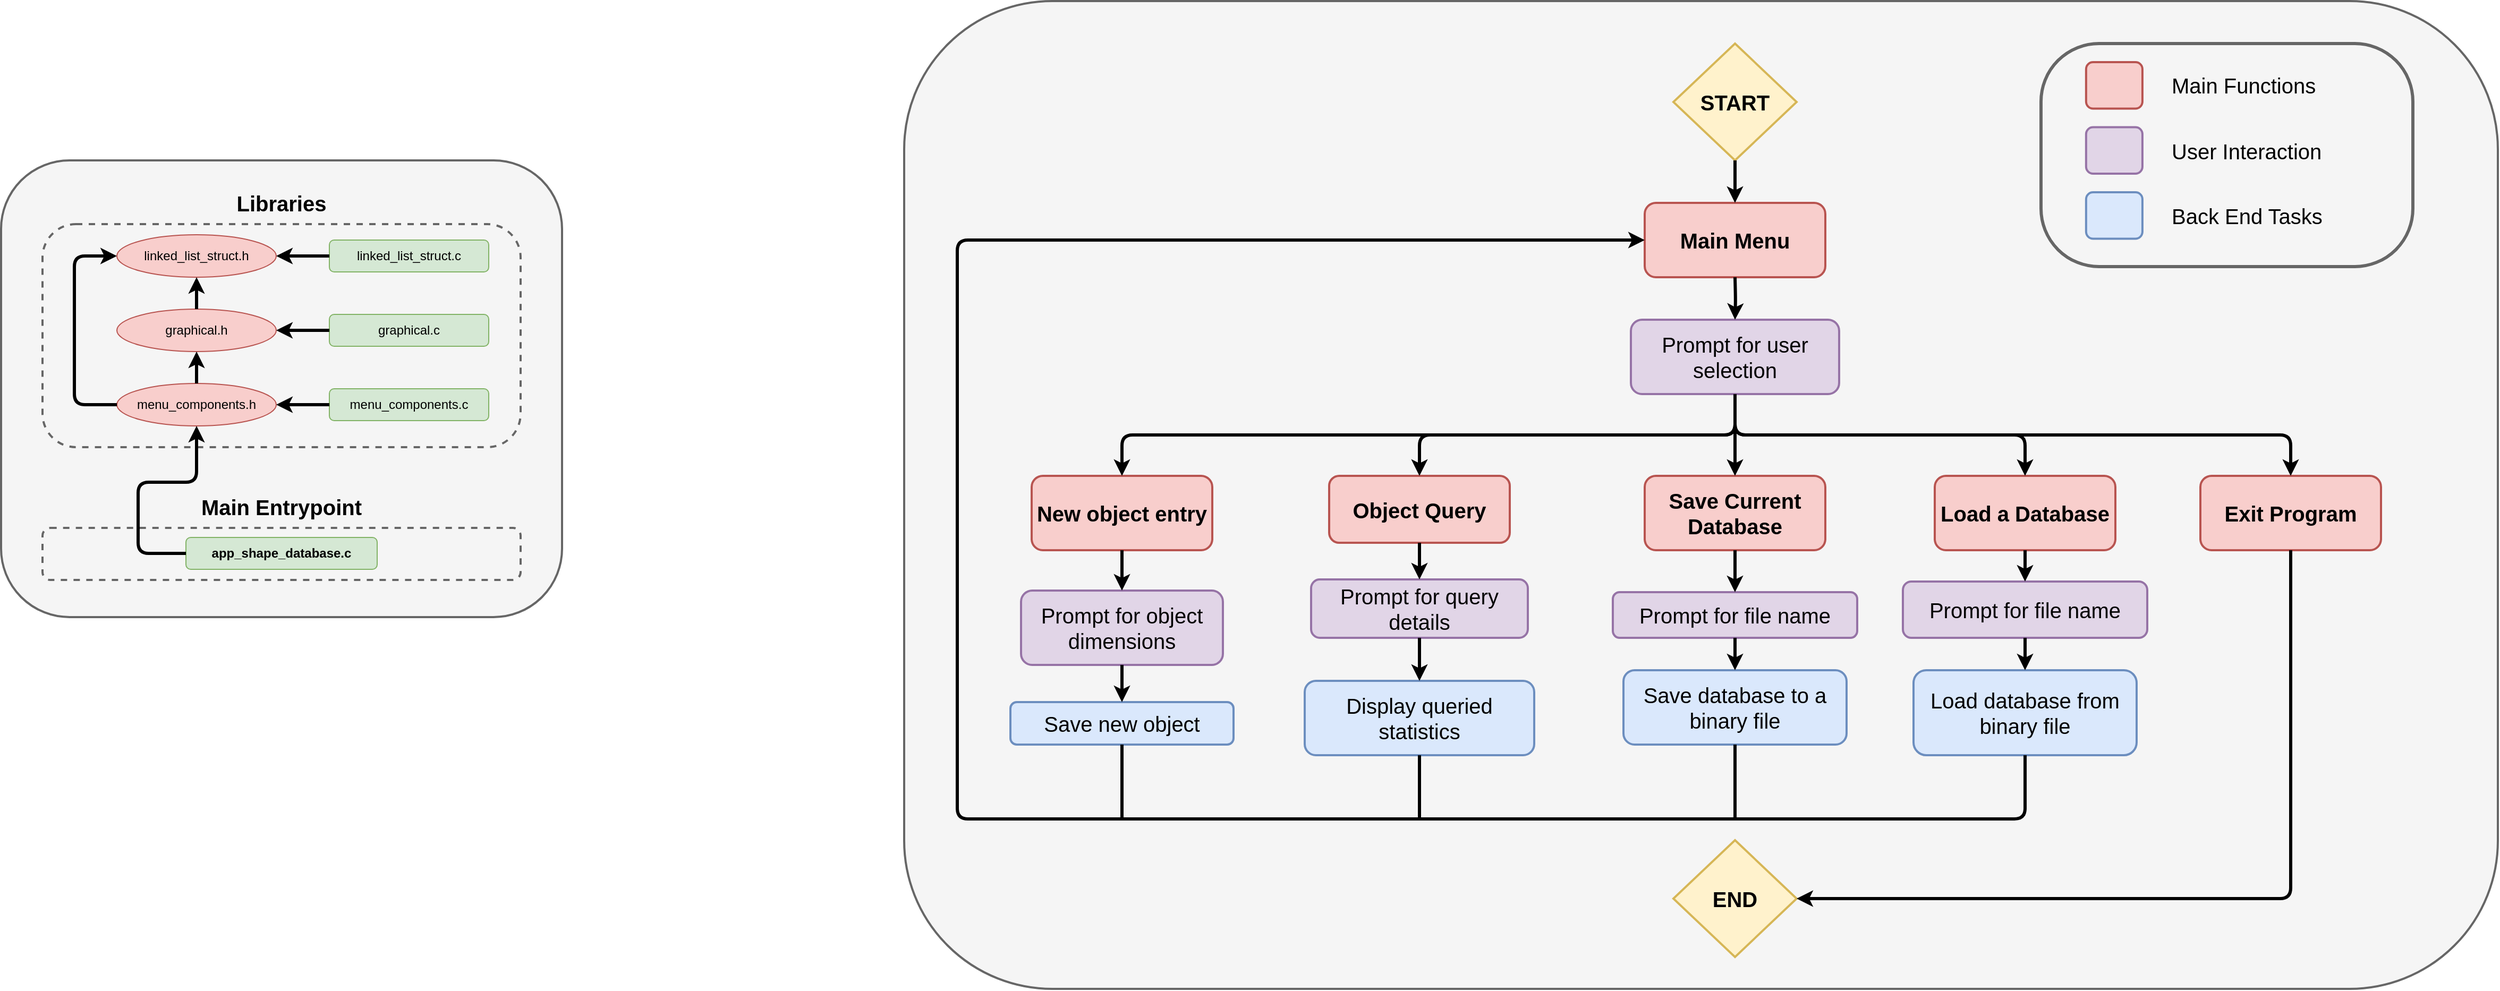 <mxfile version="15.4.3" type="github">
  <diagram id="C5RBs43oDa-KdzZeNtuy" name="Page-1">
    <mxGraphModel dx="2467" dy="962" grid="1" gridSize="10" guides="1" tooltips="1" connect="1" arrows="1" fold="1" page="1" pageScale="1" pageWidth="827" pageHeight="1169" math="0" shadow="0">
      <root>
        <mxCell id="WIyWlLk6GJQsqaUBKTNV-0" />
        <mxCell id="WIyWlLk6GJQsqaUBKTNV-1" parent="WIyWlLk6GJQsqaUBKTNV-0" />
        <mxCell id="YDrGcPQDK-OZlm-c5IT4-27" value="" style="group" parent="WIyWlLk6GJQsqaUBKTNV-1" vertex="1" connectable="0">
          <mxGeometry x="-60" y="100" width="1301" height="840" as="geometry" />
        </mxCell>
        <mxCell id="OztkxRfLcMhZP9HDZmb8-94" value="" style="group" vertex="1" connectable="0" parent="YDrGcPQDK-OZlm-c5IT4-27">
          <mxGeometry x="-310" y="80" width="528" height="430" as="geometry" />
        </mxCell>
        <mxCell id="OztkxRfLcMhZP9HDZmb8-48" value="" style="rounded=1;whiteSpace=wrap;html=1;fontSize=20;strokeWidth=2;fillColor=#f5f5f5;strokeColor=#666666;fontColor=#333333;" vertex="1" parent="OztkxRfLcMhZP9HDZmb8-94">
          <mxGeometry width="528" height="430" as="geometry" />
        </mxCell>
        <mxCell id="YDrGcPQDK-OZlm-c5IT4-21" value="" style="rounded=1;whiteSpace=wrap;html=1;fillColor=#f5f5f5;strokeWidth=2;dashed=1;strokeColor=#666666;fontColor=#333333;" parent="OztkxRfLcMhZP9HDZmb8-94" vertex="1">
          <mxGeometry x="39" y="60" width="450" height="210" as="geometry" />
        </mxCell>
        <mxCell id="YDrGcPQDK-OZlm-c5IT4-23" value="" style="rounded=1;whiteSpace=wrap;html=1;fillColor=#f5f5f5;strokeWidth=2;dashed=1;strokeColor=#666666;fontColor=#333333;" parent="OztkxRfLcMhZP9HDZmb8-94" vertex="1">
          <mxGeometry x="39" y="346" width="450" height="49" as="geometry" />
        </mxCell>
        <mxCell id="YDrGcPQDK-OZlm-c5IT4-0" value="linked_list_struct.c" style="rounded=1;whiteSpace=wrap;html=1;fillColor=#d5e8d4;strokeColor=#82b366;" parent="OztkxRfLcMhZP9HDZmb8-94" vertex="1">
          <mxGeometry x="309" y="75" width="150" height="30" as="geometry" />
        </mxCell>
        <mxCell id="YDrGcPQDK-OZlm-c5IT4-2" value="linked_list_struct.h" style="ellipse;whiteSpace=wrap;html=1;fillColor=#f8cecc;strokeColor=#b85450;" parent="OztkxRfLcMhZP9HDZmb8-94" vertex="1">
          <mxGeometry x="109" y="70" width="150" height="40" as="geometry" />
        </mxCell>
        <mxCell id="YDrGcPQDK-OZlm-c5IT4-3" value="graphical.c" style="rounded=1;whiteSpace=wrap;html=1;fillColor=#d5e8d4;strokeColor=#82b366;" parent="OztkxRfLcMhZP9HDZmb8-94" vertex="1">
          <mxGeometry x="309" y="145" width="150" height="30" as="geometry" />
        </mxCell>
        <mxCell id="YDrGcPQDK-OZlm-c5IT4-4" value="graphical.h" style="ellipse;whiteSpace=wrap;html=1;fillColor=#f8cecc;strokeColor=#b85450;" parent="OztkxRfLcMhZP9HDZmb8-94" vertex="1">
          <mxGeometry x="109" y="140" width="150" height="40" as="geometry" />
        </mxCell>
        <mxCell id="YDrGcPQDK-OZlm-c5IT4-5" value="menu_components.c" style="rounded=1;whiteSpace=wrap;html=1;fillColor=#d5e8d4;strokeColor=#82b366;" parent="OztkxRfLcMhZP9HDZmb8-94" vertex="1">
          <mxGeometry x="309" y="215" width="150" height="30" as="geometry" />
        </mxCell>
        <mxCell id="YDrGcPQDK-OZlm-c5IT4-6" value="menu_components.h" style="ellipse;whiteSpace=wrap;html=1;fillColor=#f8cecc;strokeColor=#b85450;" parent="OztkxRfLcMhZP9HDZmb8-94" vertex="1">
          <mxGeometry x="109" y="210" width="150" height="40" as="geometry" />
        </mxCell>
        <mxCell id="YDrGcPQDK-OZlm-c5IT4-13" value="" style="endArrow=classic;html=1;rounded=1;strokeWidth=3;edgeStyle=orthogonalEdgeStyle;entryX=1;entryY=0.5;entryDx=0;entryDy=0;exitX=0;exitY=0.5;exitDx=0;exitDy=0;" parent="OztkxRfLcMhZP9HDZmb8-94" source="YDrGcPQDK-OZlm-c5IT4-0" target="YDrGcPQDK-OZlm-c5IT4-2" edge="1">
          <mxGeometry width="50" height="50" relative="1" as="geometry">
            <mxPoint x="269" y="100" as="sourcePoint" />
            <mxPoint x="419" y="40" as="targetPoint" />
          </mxGeometry>
        </mxCell>
        <mxCell id="YDrGcPQDK-OZlm-c5IT4-14" value="" style="endArrow=classic;html=1;rounded=1;strokeWidth=3;edgeStyle=orthogonalEdgeStyle;exitX=0;exitY=0.5;exitDx=0;exitDy=0;entryX=1;entryY=0.5;entryDx=0;entryDy=0;" parent="OztkxRfLcMhZP9HDZmb8-94" source="YDrGcPQDK-OZlm-c5IT4-3" target="YDrGcPQDK-OZlm-c5IT4-4" edge="1">
          <mxGeometry width="50" height="50" relative="1" as="geometry">
            <mxPoint x="364" y="80" as="sourcePoint" />
            <mxPoint x="489" y="110" as="targetPoint" />
          </mxGeometry>
        </mxCell>
        <mxCell id="YDrGcPQDK-OZlm-c5IT4-15" value="" style="endArrow=classic;html=1;rounded=1;strokeWidth=3;edgeStyle=orthogonalEdgeStyle;exitX=0;exitY=0.5;exitDx=0;exitDy=0;entryX=1;entryY=0.5;entryDx=0;entryDy=0;" parent="OztkxRfLcMhZP9HDZmb8-94" source="YDrGcPQDK-OZlm-c5IT4-5" target="YDrGcPQDK-OZlm-c5IT4-6" edge="1">
          <mxGeometry width="50" height="50" relative="1" as="geometry">
            <mxPoint x="374" y="90" as="sourcePoint" />
            <mxPoint x="374" y="150" as="targetPoint" />
          </mxGeometry>
        </mxCell>
        <mxCell id="YDrGcPQDK-OZlm-c5IT4-16" value="" style="endArrow=classic;html=1;rounded=1;strokeWidth=3;edgeStyle=orthogonalEdgeStyle;exitX=0.5;exitY=0;exitDx=0;exitDy=0;entryX=0.5;entryY=1;entryDx=0;entryDy=0;" parent="OztkxRfLcMhZP9HDZmb8-94" source="YDrGcPQDK-OZlm-c5IT4-4" target="YDrGcPQDK-OZlm-c5IT4-2" edge="1">
          <mxGeometry width="50" height="50" relative="1" as="geometry">
            <mxPoint x="554" y="130" as="sourcePoint" />
            <mxPoint x="479" y="10" as="targetPoint" />
          </mxGeometry>
        </mxCell>
        <mxCell id="YDrGcPQDK-OZlm-c5IT4-17" value="" style="endArrow=classic;html=1;rounded=1;strokeWidth=3;edgeStyle=orthogonalEdgeStyle;exitX=0;exitY=0.5;exitDx=0;exitDy=0;entryX=0;entryY=0.5;entryDx=0;entryDy=0;" parent="OztkxRfLcMhZP9HDZmb8-94" source="YDrGcPQDK-OZlm-c5IT4-6" target="YDrGcPQDK-OZlm-c5IT4-2" edge="1">
          <mxGeometry width="50" height="50" relative="1" as="geometry">
            <mxPoint x="564" y="140" as="sourcePoint" />
            <mxPoint x="149" y="20" as="targetPoint" />
            <Array as="points">
              <mxPoint x="69" y="230" />
              <mxPoint x="69" y="90" />
            </Array>
          </mxGeometry>
        </mxCell>
        <mxCell id="YDrGcPQDK-OZlm-c5IT4-18" value="app_shape_database.c" style="rounded=1;whiteSpace=wrap;html=1;fontStyle=1;fillColor=#d5e8d4;strokeColor=#82b366;" parent="OztkxRfLcMhZP9HDZmb8-94" vertex="1">
          <mxGeometry x="174" y="355" width="180" height="30" as="geometry" />
        </mxCell>
        <mxCell id="YDrGcPQDK-OZlm-c5IT4-19" value="" style="endArrow=classic;html=1;rounded=1;strokeWidth=3;edgeStyle=orthogonalEdgeStyle;exitX=0.5;exitY=0;exitDx=0;exitDy=0;entryX=0.5;entryY=1;entryDx=0;entryDy=0;" parent="OztkxRfLcMhZP9HDZmb8-94" source="YDrGcPQDK-OZlm-c5IT4-6" target="YDrGcPQDK-OZlm-c5IT4-4" edge="1">
          <mxGeometry width="50" height="50" relative="1" as="geometry">
            <mxPoint x="194" y="150" as="sourcePoint" />
            <mxPoint x="194" y="120" as="targetPoint" />
          </mxGeometry>
        </mxCell>
        <mxCell id="YDrGcPQDK-OZlm-c5IT4-20" value="" style="endArrow=classic;html=1;rounded=1;strokeWidth=3;edgeStyle=orthogonalEdgeStyle;entryX=0.5;entryY=1;entryDx=0;entryDy=0;exitX=0;exitY=0.5;exitDx=0;exitDy=0;" parent="OztkxRfLcMhZP9HDZmb8-94" source="YDrGcPQDK-OZlm-c5IT4-18" target="YDrGcPQDK-OZlm-c5IT4-6" edge="1">
          <mxGeometry width="50" height="50" relative="1" as="geometry">
            <mxPoint x="204" y="160" as="sourcePoint" />
            <mxPoint x="204" y="130" as="targetPoint" />
            <Array as="points">
              <mxPoint x="129" y="370" />
              <mxPoint x="129" y="303" />
              <mxPoint x="184" y="303" />
            </Array>
          </mxGeometry>
        </mxCell>
        <mxCell id="YDrGcPQDK-OZlm-c5IT4-22" value="&lt;font style=&quot;font-size: 20px;&quot;&gt;&lt;b style=&quot;font-size: 20px;&quot;&gt;Libraries&lt;/b&gt;&lt;/font&gt;" style="text;html=1;strokeColor=none;fillColor=none;align=center;verticalAlign=middle;whiteSpace=wrap;rounded=0;dashed=1;fontSize=20;" parent="OztkxRfLcMhZP9HDZmb8-94" vertex="1">
          <mxGeometry x="39" y="20" width="450" height="40" as="geometry" />
        </mxCell>
        <mxCell id="YDrGcPQDK-OZlm-c5IT4-24" value="&lt;font style=&quot;font-size: 20px;&quot;&gt;&lt;b style=&quot;font-size: 20px;&quot;&gt;Main Entrypoint&lt;br style=&quot;font-size: 20px;&quot;&gt;&lt;/b&gt;&lt;/font&gt;" style="text;html=1;strokeColor=none;fillColor=none;align=center;verticalAlign=middle;whiteSpace=wrap;rounded=0;dashed=1;fontSize=20;" parent="OztkxRfLcMhZP9HDZmb8-94" vertex="1">
          <mxGeometry x="39" y="306" width="450" height="40" as="geometry" />
        </mxCell>
        <mxCell id="YDrGcPQDK-OZlm-c5IT4-78" value="" style="group" parent="WIyWlLk6GJQsqaUBKTNV-1" vertex="1" connectable="0">
          <mxGeometry x="480" y="30" width="1500" height="930" as="geometry" />
        </mxCell>
        <mxCell id="YDrGcPQDK-OZlm-c5IT4-68" value="" style="rounded=1;whiteSpace=wrap;html=1;fontSize=20;strokeWidth=2;fillColor=#f5f5f5;strokeColor=#666666;fontColor=#333333;" parent="YDrGcPQDK-OZlm-c5IT4-78" vertex="1">
          <mxGeometry width="1500" height="930" as="geometry" />
        </mxCell>
        <mxCell id="YDrGcPQDK-OZlm-c5IT4-28" value="Main Menu" style="rounded=1;whiteSpace=wrap;html=1;fontSize=20;strokeWidth=2;fillColor=#f8cecc;fontStyle=1;strokeColor=#b85450;" parent="YDrGcPQDK-OZlm-c5IT4-78" vertex="1">
          <mxGeometry x="697" y="190" width="170" height="70" as="geometry" />
        </mxCell>
        <mxCell id="YDrGcPQDK-OZlm-c5IT4-29" value="START" style="rhombus;whiteSpace=wrap;html=1;fontSize=20;strokeWidth=2;fillColor=#fff2cc;strokeColor=#d6b656;fontStyle=1" parent="YDrGcPQDK-OZlm-c5IT4-78" vertex="1">
          <mxGeometry x="724" y="40" width="116" height="110" as="geometry" />
        </mxCell>
        <mxCell id="YDrGcPQDK-OZlm-c5IT4-31" value="Prompt for user selection" style="rounded=1;whiteSpace=wrap;html=1;fontSize=20;strokeWidth=2;fillColor=#e1d5e7;strokeColor=#9673a6;" parent="YDrGcPQDK-OZlm-c5IT4-78" vertex="1">
          <mxGeometry x="684" y="300" width="196" height="70" as="geometry" />
        </mxCell>
        <mxCell id="YDrGcPQDK-OZlm-c5IT4-32" value="&lt;b&gt;New object entry&lt;/b&gt;" style="rounded=1;whiteSpace=wrap;html=1;fontSize=20;strokeWidth=2;fillColor=#f8cecc;strokeColor=#b85450;" parent="YDrGcPQDK-OZlm-c5IT4-78" vertex="1">
          <mxGeometry x="120" y="447" width="170" height="70" as="geometry" />
        </mxCell>
        <mxCell id="YDrGcPQDK-OZlm-c5IT4-33" value="Prompt for object dimensions" style="rounded=1;whiteSpace=wrap;html=1;fontSize=20;strokeWidth=2;fillColor=#e1d5e7;strokeColor=#9673a6;" parent="YDrGcPQDK-OZlm-c5IT4-78" vertex="1">
          <mxGeometry x="110" y="555" width="190" height="70" as="geometry" />
        </mxCell>
        <mxCell id="YDrGcPQDK-OZlm-c5IT4-34" value="Save new object" style="rounded=1;whiteSpace=wrap;html=1;fontSize=20;strokeWidth=2;fillColor=#dae8fc;strokeColor=#6c8ebf;" parent="YDrGcPQDK-OZlm-c5IT4-78" vertex="1">
          <mxGeometry x="100" y="660" width="210" height="40" as="geometry" />
        </mxCell>
        <mxCell id="YDrGcPQDK-OZlm-c5IT4-35" value="Object Query" style="rounded=1;whiteSpace=wrap;html=1;fontSize=20;strokeWidth=2;fillColor=#f8cecc;fontStyle=1;strokeColor=#b85450;" parent="YDrGcPQDK-OZlm-c5IT4-78" vertex="1">
          <mxGeometry x="400" y="447" width="170" height="63" as="geometry" />
        </mxCell>
        <mxCell id="YDrGcPQDK-OZlm-c5IT4-36" value="Prompt for query details" style="rounded=1;whiteSpace=wrap;html=1;fontSize=20;strokeWidth=2;fillColor=#e1d5e7;strokeColor=#9673a6;" parent="YDrGcPQDK-OZlm-c5IT4-78" vertex="1">
          <mxGeometry x="383" y="544.5" width="204" height="55" as="geometry" />
        </mxCell>
        <mxCell id="YDrGcPQDK-OZlm-c5IT4-37" value="Save Current Database" style="rounded=1;whiteSpace=wrap;html=1;fontSize=20;strokeWidth=2;fillColor=#f8cecc;fontStyle=1;strokeColor=#b85450;" parent="YDrGcPQDK-OZlm-c5IT4-78" vertex="1">
          <mxGeometry x="697" y="447" width="170" height="70" as="geometry" />
        </mxCell>
        <mxCell id="YDrGcPQDK-OZlm-c5IT4-38" value="Prompt for file name" style="rounded=1;whiteSpace=wrap;html=1;fontSize=20;strokeWidth=2;fillColor=#e1d5e7;strokeColor=#9673a6;" parent="YDrGcPQDK-OZlm-c5IT4-78" vertex="1">
          <mxGeometry x="667" y="556.5" width="230" height="43" as="geometry" />
        </mxCell>
        <mxCell id="YDrGcPQDK-OZlm-c5IT4-39" value="Display queried statistics" style="rounded=1;whiteSpace=wrap;html=1;fontSize=20;strokeWidth=2;fillColor=#dae8fc;strokeColor=#6c8ebf;" parent="YDrGcPQDK-OZlm-c5IT4-78" vertex="1">
          <mxGeometry x="377" y="640" width="216" height="70" as="geometry" />
        </mxCell>
        <mxCell id="YDrGcPQDK-OZlm-c5IT4-40" value="Save database to a binary file" style="rounded=1;whiteSpace=wrap;html=1;fontSize=20;strokeWidth=2;fillColor=#dae8fc;strokeColor=#6c8ebf;" parent="YDrGcPQDK-OZlm-c5IT4-78" vertex="1">
          <mxGeometry x="677" y="630" width="210" height="70" as="geometry" />
        </mxCell>
        <mxCell id="YDrGcPQDK-OZlm-c5IT4-41" value="Load a Database" style="rounded=1;whiteSpace=wrap;html=1;fontSize=20;strokeWidth=2;fillColor=#f8cecc;fontStyle=1;strokeColor=#b85450;" parent="YDrGcPQDK-OZlm-c5IT4-78" vertex="1">
          <mxGeometry x="970" y="447" width="170" height="70" as="geometry" />
        </mxCell>
        <mxCell id="YDrGcPQDK-OZlm-c5IT4-42" value="Prompt for file name" style="rounded=1;whiteSpace=wrap;html=1;fontSize=20;strokeWidth=2;fillColor=#e1d5e7;strokeColor=#9673a6;" parent="YDrGcPQDK-OZlm-c5IT4-78" vertex="1">
          <mxGeometry x="940" y="546.5" width="230" height="53" as="geometry" />
        </mxCell>
        <mxCell id="YDrGcPQDK-OZlm-c5IT4-43" value="Load database from binary file" style="rounded=1;whiteSpace=wrap;html=1;fontSize=20;strokeWidth=2;fillColor=#dae8fc;strokeColor=#6c8ebf;" parent="YDrGcPQDK-OZlm-c5IT4-78" vertex="1">
          <mxGeometry x="950" y="630" width="210" height="80" as="geometry" />
        </mxCell>
        <mxCell id="YDrGcPQDK-OZlm-c5IT4-44" value="Exit Program" style="rounded=1;whiteSpace=wrap;html=1;fontSize=20;strokeWidth=2;fillColor=#f8cecc;fontStyle=1;strokeColor=#b85450;" parent="YDrGcPQDK-OZlm-c5IT4-78" vertex="1">
          <mxGeometry x="1220" y="447" width="170" height="70" as="geometry" />
        </mxCell>
        <mxCell id="YDrGcPQDK-OZlm-c5IT4-46" value="END" style="rhombus;whiteSpace=wrap;html=1;fontSize=20;strokeWidth=2;fillColor=#fff2cc;strokeColor=#d6b656;fontStyle=1" parent="YDrGcPQDK-OZlm-c5IT4-78" vertex="1">
          <mxGeometry x="724" y="790" width="116" height="110" as="geometry" />
        </mxCell>
        <mxCell id="YDrGcPQDK-OZlm-c5IT4-47" value="" style="endArrow=classic;html=1;rounded=1;strokeWidth=3;edgeStyle=orthogonalEdgeStyle;entryX=0.5;entryY=0;entryDx=0;entryDy=0;exitX=0.5;exitY=1;exitDx=0;exitDy=0;" parent="YDrGcPQDK-OZlm-c5IT4-78" source="YDrGcPQDK-OZlm-c5IT4-29" target="YDrGcPQDK-OZlm-c5IT4-28" edge="1">
          <mxGeometry width="50" height="50" relative="1" as="geometry">
            <mxPoint x="674" y="140" as="sourcePoint" />
            <mxPoint x="624" y="140" as="targetPoint" />
          </mxGeometry>
        </mxCell>
        <mxCell id="YDrGcPQDK-OZlm-c5IT4-48" value="" style="endArrow=classic;html=1;rounded=1;strokeWidth=3;edgeStyle=orthogonalEdgeStyle;entryX=0.5;entryY=0;entryDx=0;entryDy=0;" parent="YDrGcPQDK-OZlm-c5IT4-78" target="YDrGcPQDK-OZlm-c5IT4-31" edge="1">
          <mxGeometry width="50" height="50" relative="1" as="geometry">
            <mxPoint x="782" y="260" as="sourcePoint" />
            <mxPoint x="792" y="200" as="targetPoint" />
          </mxGeometry>
        </mxCell>
        <mxCell id="YDrGcPQDK-OZlm-c5IT4-49" value="" style="endArrow=classic;html=1;rounded=1;strokeWidth=3;edgeStyle=orthogonalEdgeStyle;entryX=0.5;entryY=0;entryDx=0;entryDy=0;exitX=0.5;exitY=1;exitDx=0;exitDy=0;" parent="YDrGcPQDK-OZlm-c5IT4-78" source="YDrGcPQDK-OZlm-c5IT4-31" target="YDrGcPQDK-OZlm-c5IT4-44" edge="1">
          <mxGeometry width="50" height="50" relative="1" as="geometry">
            <mxPoint x="548" y="140" as="sourcePoint" />
            <mxPoint x="548" y="180" as="targetPoint" />
          </mxGeometry>
        </mxCell>
        <mxCell id="YDrGcPQDK-OZlm-c5IT4-50" value="" style="endArrow=classic;html=1;rounded=1;strokeWidth=3;edgeStyle=orthogonalEdgeStyle;entryX=0.5;entryY=0;entryDx=0;entryDy=0;exitX=0.5;exitY=1;exitDx=0;exitDy=0;" parent="YDrGcPQDK-OZlm-c5IT4-78" source="YDrGcPQDK-OZlm-c5IT4-31" target="YDrGcPQDK-OZlm-c5IT4-41" edge="1">
          <mxGeometry width="50" height="50" relative="1" as="geometry">
            <mxPoint x="792" y="380" as="sourcePoint" />
            <mxPoint x="1305" y="457" as="targetPoint" />
          </mxGeometry>
        </mxCell>
        <mxCell id="YDrGcPQDK-OZlm-c5IT4-51" value="" style="endArrow=classic;html=1;rounded=1;strokeWidth=3;edgeStyle=orthogonalEdgeStyle;entryX=0.5;entryY=0;entryDx=0;entryDy=0;exitX=0.5;exitY=1;exitDx=0;exitDy=0;" parent="YDrGcPQDK-OZlm-c5IT4-78" source="YDrGcPQDK-OZlm-c5IT4-31" target="YDrGcPQDK-OZlm-c5IT4-37" edge="1">
          <mxGeometry width="50" height="50" relative="1" as="geometry">
            <mxPoint x="802" y="390" as="sourcePoint" />
            <mxPoint x="1315" y="467" as="targetPoint" />
          </mxGeometry>
        </mxCell>
        <mxCell id="YDrGcPQDK-OZlm-c5IT4-52" value="" style="endArrow=classic;html=1;rounded=1;strokeWidth=3;edgeStyle=orthogonalEdgeStyle;entryX=0.5;entryY=0;entryDx=0;entryDy=0;exitX=0.5;exitY=1;exitDx=0;exitDy=0;" parent="YDrGcPQDK-OZlm-c5IT4-78" source="YDrGcPQDK-OZlm-c5IT4-31" target="YDrGcPQDK-OZlm-c5IT4-35" edge="1">
          <mxGeometry width="50" height="50" relative="1" as="geometry">
            <mxPoint x="812" y="400" as="sourcePoint" />
            <mxPoint x="1325" y="477" as="targetPoint" />
          </mxGeometry>
        </mxCell>
        <mxCell id="YDrGcPQDK-OZlm-c5IT4-53" value="" style="endArrow=classic;html=1;rounded=1;strokeWidth=3;edgeStyle=orthogonalEdgeStyle;entryX=0.5;entryY=0;entryDx=0;entryDy=0;exitX=0.5;exitY=1;exitDx=0;exitDy=0;" parent="YDrGcPQDK-OZlm-c5IT4-78" source="YDrGcPQDK-OZlm-c5IT4-31" target="YDrGcPQDK-OZlm-c5IT4-32" edge="1">
          <mxGeometry width="50" height="50" relative="1" as="geometry">
            <mxPoint x="792" y="380" as="sourcePoint" />
            <mxPoint x="495" y="457" as="targetPoint" />
          </mxGeometry>
        </mxCell>
        <mxCell id="YDrGcPQDK-OZlm-c5IT4-54" value="" style="endArrow=classic;html=1;rounded=1;strokeWidth=3;edgeStyle=orthogonalEdgeStyle;entryX=1;entryY=0.5;entryDx=0;entryDy=0;exitX=0.5;exitY=1;exitDx=0;exitDy=0;" parent="YDrGcPQDK-OZlm-c5IT4-78" source="YDrGcPQDK-OZlm-c5IT4-44" target="YDrGcPQDK-OZlm-c5IT4-46" edge="1">
          <mxGeometry width="50" height="50" relative="1" as="geometry">
            <mxPoint x="792" y="380" as="sourcePoint" />
            <mxPoint x="1315" y="457" as="targetPoint" />
          </mxGeometry>
        </mxCell>
        <mxCell id="YDrGcPQDK-OZlm-c5IT4-55" value="" style="endArrow=classic;html=1;rounded=1;strokeWidth=3;edgeStyle=orthogonalEdgeStyle;entryX=0.5;entryY=0;entryDx=0;entryDy=0;exitX=0.5;exitY=1;exitDx=0;exitDy=0;" parent="YDrGcPQDK-OZlm-c5IT4-78" source="YDrGcPQDK-OZlm-c5IT4-37" target="YDrGcPQDK-OZlm-c5IT4-38" edge="1">
          <mxGeometry width="50" height="50" relative="1" as="geometry">
            <mxPoint x="792" y="160" as="sourcePoint" />
            <mxPoint x="792" y="200" as="targetPoint" />
          </mxGeometry>
        </mxCell>
        <mxCell id="YDrGcPQDK-OZlm-c5IT4-56" value="" style="endArrow=classic;html=1;rounded=1;strokeWidth=3;edgeStyle=orthogonalEdgeStyle;entryX=0.5;entryY=0;entryDx=0;entryDy=0;exitX=0.5;exitY=1;exitDx=0;exitDy=0;" parent="YDrGcPQDK-OZlm-c5IT4-78" source="YDrGcPQDK-OZlm-c5IT4-38" target="YDrGcPQDK-OZlm-c5IT4-40" edge="1">
          <mxGeometry width="50" height="50" relative="1" as="geometry">
            <mxPoint x="792" y="527" as="sourcePoint" />
            <mxPoint x="792" y="559.5" as="targetPoint" />
          </mxGeometry>
        </mxCell>
        <mxCell id="YDrGcPQDK-OZlm-c5IT4-57" value="" style="endArrow=classic;html=1;rounded=1;strokeWidth=3;edgeStyle=orthogonalEdgeStyle;entryX=0.5;entryY=0;entryDx=0;entryDy=0;exitX=0.5;exitY=1;exitDx=0;exitDy=0;" parent="YDrGcPQDK-OZlm-c5IT4-78" source="YDrGcPQDK-OZlm-c5IT4-41" target="YDrGcPQDK-OZlm-c5IT4-42" edge="1">
          <mxGeometry width="50" height="50" relative="1" as="geometry">
            <mxPoint x="802" y="537" as="sourcePoint" />
            <mxPoint x="802" y="569.5" as="targetPoint" />
          </mxGeometry>
        </mxCell>
        <mxCell id="YDrGcPQDK-OZlm-c5IT4-58" value="" style="endArrow=classic;html=1;rounded=1;strokeWidth=3;edgeStyle=orthogonalEdgeStyle;entryX=0.5;entryY=0;entryDx=0;entryDy=0;exitX=0.5;exitY=1;exitDx=0;exitDy=0;" parent="YDrGcPQDK-OZlm-c5IT4-78" source="YDrGcPQDK-OZlm-c5IT4-42" target="YDrGcPQDK-OZlm-c5IT4-43" edge="1">
          <mxGeometry width="50" height="50" relative="1" as="geometry">
            <mxPoint x="812" y="547" as="sourcePoint" />
            <mxPoint x="812" y="579.5" as="targetPoint" />
          </mxGeometry>
        </mxCell>
        <mxCell id="YDrGcPQDK-OZlm-c5IT4-59" value="" style="endArrow=classic;html=1;rounded=1;strokeWidth=3;edgeStyle=orthogonalEdgeStyle;entryX=0;entryY=0.5;entryDx=0;entryDy=0;exitX=0.5;exitY=1;exitDx=0;exitDy=0;" parent="YDrGcPQDK-OZlm-c5IT4-78" source="YDrGcPQDK-OZlm-c5IT4-43" target="YDrGcPQDK-OZlm-c5IT4-28" edge="1">
          <mxGeometry width="50" height="50" relative="1" as="geometry">
            <mxPoint x="822" y="557" as="sourcePoint" />
            <mxPoint x="822" y="589.5" as="targetPoint" />
            <Array as="points">
              <mxPoint x="1055" y="770" />
              <mxPoint x="50" y="770" />
              <mxPoint x="50" y="225" />
            </Array>
          </mxGeometry>
        </mxCell>
        <mxCell id="YDrGcPQDK-OZlm-c5IT4-61" value="" style="endArrow=classic;html=1;rounded=1;strokeWidth=3;edgeStyle=orthogonalEdgeStyle;entryX=0.5;entryY=0;entryDx=0;entryDy=0;exitX=0.5;exitY=1;exitDx=0;exitDy=0;" parent="YDrGcPQDK-OZlm-c5IT4-78" source="YDrGcPQDK-OZlm-c5IT4-35" target="YDrGcPQDK-OZlm-c5IT4-36" edge="1">
          <mxGeometry width="50" height="50" relative="1" as="geometry">
            <mxPoint x="792" y="160" as="sourcePoint" />
            <mxPoint x="792" y="200" as="targetPoint" />
          </mxGeometry>
        </mxCell>
        <mxCell id="YDrGcPQDK-OZlm-c5IT4-62" value="" style="endArrow=classic;html=1;rounded=1;strokeWidth=3;edgeStyle=orthogonalEdgeStyle;entryX=0.5;entryY=0;entryDx=0;entryDy=0;exitX=0.5;exitY=1;exitDx=0;exitDy=0;" parent="YDrGcPQDK-OZlm-c5IT4-78" source="YDrGcPQDK-OZlm-c5IT4-36" target="YDrGcPQDK-OZlm-c5IT4-39" edge="1">
          <mxGeometry width="50" height="50" relative="1" as="geometry">
            <mxPoint x="802" y="170" as="sourcePoint" />
            <mxPoint x="802" y="210" as="targetPoint" />
          </mxGeometry>
        </mxCell>
        <mxCell id="YDrGcPQDK-OZlm-c5IT4-63" value="" style="endArrow=classic;html=1;rounded=1;strokeWidth=3;edgeStyle=orthogonalEdgeStyle;entryX=0.5;entryY=0;entryDx=0;entryDy=0;exitX=0.5;exitY=1;exitDx=0;exitDy=0;" parent="YDrGcPQDK-OZlm-c5IT4-78" source="YDrGcPQDK-OZlm-c5IT4-32" target="YDrGcPQDK-OZlm-c5IT4-33" edge="1">
          <mxGeometry width="50" height="50" relative="1" as="geometry">
            <mxPoint x="812" y="180" as="sourcePoint" />
            <mxPoint x="812" y="220" as="targetPoint" />
          </mxGeometry>
        </mxCell>
        <mxCell id="YDrGcPQDK-OZlm-c5IT4-64" value="" style="endArrow=classic;html=1;rounded=1;strokeWidth=3;edgeStyle=orthogonalEdgeStyle;entryX=0.5;entryY=0;entryDx=0;entryDy=0;exitX=0.5;exitY=1;exitDx=0;exitDy=0;" parent="YDrGcPQDK-OZlm-c5IT4-78" source="YDrGcPQDK-OZlm-c5IT4-33" target="YDrGcPQDK-OZlm-c5IT4-34" edge="1">
          <mxGeometry width="50" height="50" relative="1" as="geometry">
            <mxPoint x="822" y="190" as="sourcePoint" />
            <mxPoint x="822" y="230" as="targetPoint" />
          </mxGeometry>
        </mxCell>
        <mxCell id="YDrGcPQDK-OZlm-c5IT4-65" value="" style="endArrow=none;html=1;rounded=1;fontSize=20;strokeWidth=3;entryX=0.5;entryY=1;entryDx=0;entryDy=0;" parent="YDrGcPQDK-OZlm-c5IT4-78" target="YDrGcPQDK-OZlm-c5IT4-34" edge="1">
          <mxGeometry width="50" height="50" relative="1" as="geometry">
            <mxPoint x="205" y="770" as="sourcePoint" />
            <mxPoint x="670" y="450" as="targetPoint" />
          </mxGeometry>
        </mxCell>
        <mxCell id="YDrGcPQDK-OZlm-c5IT4-66" value="" style="endArrow=none;html=1;rounded=1;fontSize=20;strokeWidth=3;entryX=0.5;entryY=1;entryDx=0;entryDy=0;" parent="YDrGcPQDK-OZlm-c5IT4-78" target="YDrGcPQDK-OZlm-c5IT4-39" edge="1">
          <mxGeometry width="50" height="50" relative="1" as="geometry">
            <mxPoint x="485" y="770" as="sourcePoint" />
            <mxPoint x="484" y="690" as="targetPoint" />
          </mxGeometry>
        </mxCell>
        <mxCell id="YDrGcPQDK-OZlm-c5IT4-67" value="" style="endArrow=none;html=1;rounded=1;fontSize=20;strokeWidth=3;entryX=0.5;entryY=1;entryDx=0;entryDy=0;" parent="YDrGcPQDK-OZlm-c5IT4-78" target="YDrGcPQDK-OZlm-c5IT4-40" edge="1">
          <mxGeometry width="50" height="50" relative="1" as="geometry">
            <mxPoint x="782" y="770" as="sourcePoint" />
            <mxPoint x="225" y="710" as="targetPoint" />
          </mxGeometry>
        </mxCell>
        <mxCell id="YDrGcPQDK-OZlm-c5IT4-77" value="" style="group" parent="YDrGcPQDK-OZlm-c5IT4-78" vertex="1" connectable="0">
          <mxGeometry x="1070" y="40" width="350" height="210" as="geometry" />
        </mxCell>
        <mxCell id="YDrGcPQDK-OZlm-c5IT4-69" value="" style="rounded=1;whiteSpace=wrap;html=1;fontSize=20;strokeWidth=3;fillColor=#f5f5f5;strokeColor=#666666;fontColor=#333333;arcSize=26;" parent="YDrGcPQDK-OZlm-c5IT4-77" vertex="1">
          <mxGeometry width="350" height="210" as="geometry" />
        </mxCell>
        <mxCell id="YDrGcPQDK-OZlm-c5IT4-70" value="" style="rounded=1;whiteSpace=wrap;html=1;fontSize=20;strokeWidth=2;fillColor=#f8cecc;strokeColor=#b85450;" parent="YDrGcPQDK-OZlm-c5IT4-77" vertex="1">
          <mxGeometry x="42.424" y="17.5" width="53.03" height="43.75" as="geometry" />
        </mxCell>
        <mxCell id="YDrGcPQDK-OZlm-c5IT4-71" value="" style="rounded=1;whiteSpace=wrap;html=1;fontSize=20;strokeWidth=2;fillColor=#e1d5e7;strokeColor=#9673a6;" parent="YDrGcPQDK-OZlm-c5IT4-77" vertex="1">
          <mxGeometry x="42.424" y="78.75" width="53.03" height="43.75" as="geometry" />
        </mxCell>
        <mxCell id="YDrGcPQDK-OZlm-c5IT4-72" value="" style="rounded=1;whiteSpace=wrap;html=1;fontSize=20;strokeWidth=2;fillColor=#dae8fc;strokeColor=#6c8ebf;" parent="YDrGcPQDK-OZlm-c5IT4-77" vertex="1">
          <mxGeometry x="42.424" y="140.0" width="53.03" height="43.75" as="geometry" />
        </mxCell>
        <mxCell id="YDrGcPQDK-OZlm-c5IT4-73" value="Main Functions" style="text;html=1;strokeColor=none;fillColor=none;align=left;verticalAlign=middle;whiteSpace=wrap;rounded=0;fontSize=20;" parent="YDrGcPQDK-OZlm-c5IT4-77" vertex="1">
          <mxGeometry x="120.909" y="26.25" width="201.515" height="26.25" as="geometry" />
        </mxCell>
        <mxCell id="YDrGcPQDK-OZlm-c5IT4-74" value="User Interaction" style="text;html=1;strokeColor=none;fillColor=none;align=left;verticalAlign=middle;whiteSpace=wrap;rounded=0;fontSize=20;" parent="YDrGcPQDK-OZlm-c5IT4-77" vertex="1">
          <mxGeometry x="120.909" y="87.5" width="201.515" height="26.25" as="geometry" />
        </mxCell>
        <mxCell id="YDrGcPQDK-OZlm-c5IT4-75" value="Back End Tasks" style="text;html=1;strokeColor=none;fillColor=none;align=left;verticalAlign=middle;whiteSpace=wrap;rounded=0;fontSize=20;" parent="YDrGcPQDK-OZlm-c5IT4-77" vertex="1">
          <mxGeometry x="120.909" y="148.75" width="201.515" height="26.25" as="geometry" />
        </mxCell>
      </root>
    </mxGraphModel>
  </diagram>
</mxfile>
